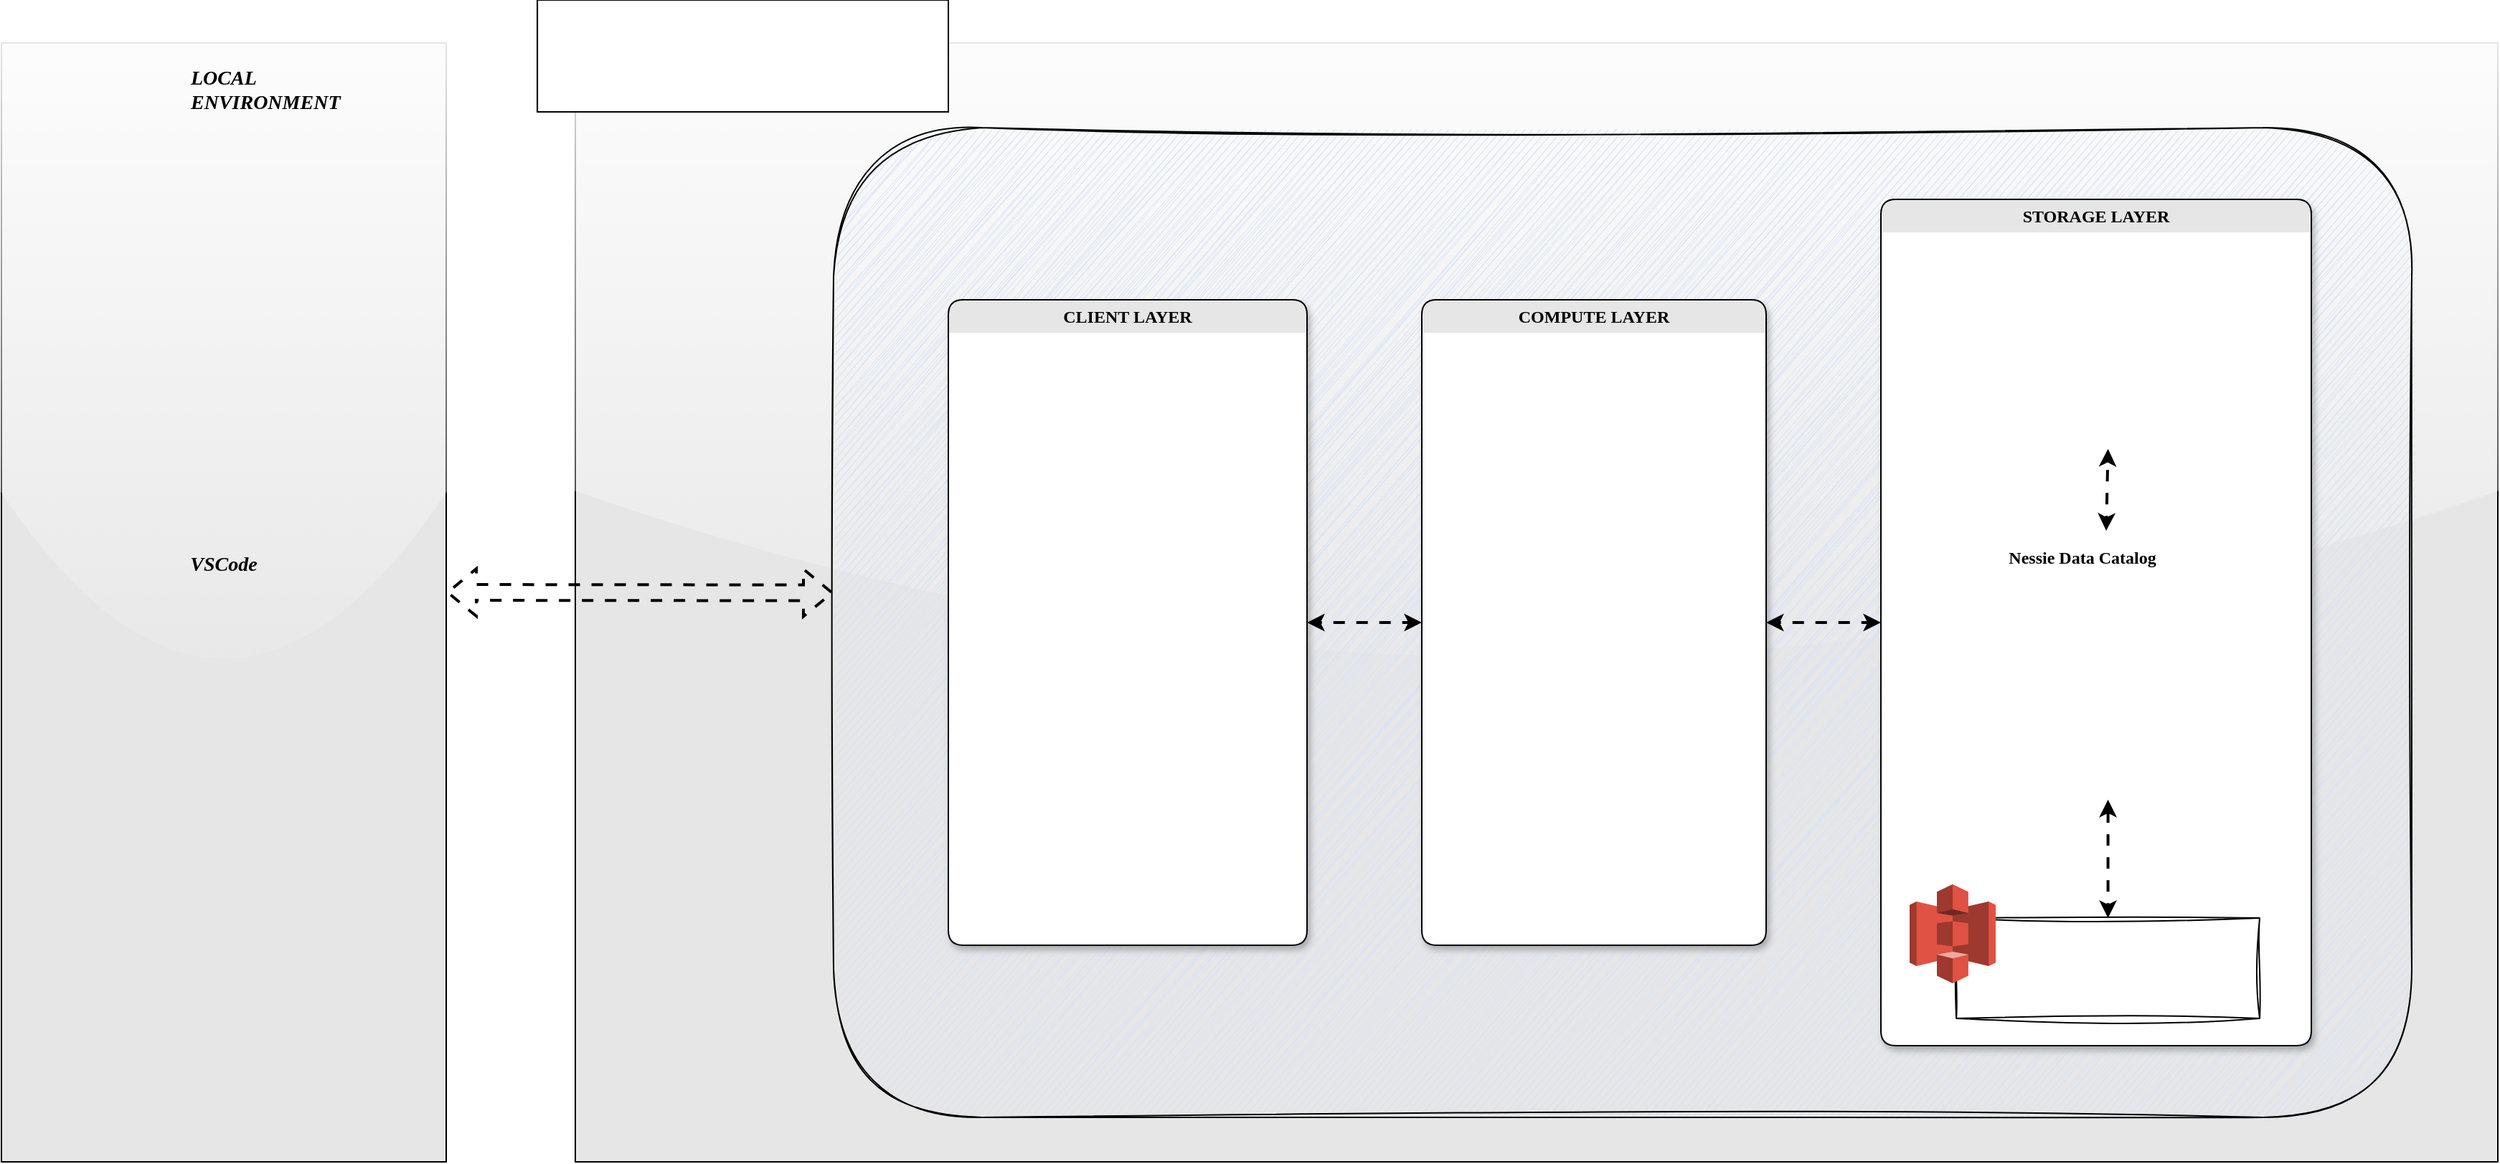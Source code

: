 <mxfile version="24.5.3" type="device">
  <diagram id="2f404044-711c-603c-8f00-f6bb4c023d3c" name="Page-1">
    <mxGraphModel dx="3243" dy="1267" grid="1" gridSize="10" guides="1" tooltips="1" connect="1" arrows="1" fold="1" page="1" pageScale="1" pageWidth="1169" pageHeight="827" background="#ffffff" math="0" shadow="0">
      <root>
        <mxCell id="0" />
        <mxCell id="1" parent="0" />
        <mxCell id="go_0Sb2VIGVqDm2CZV-H-67" value="" style="rounded=0;whiteSpace=wrap;html=1;fillColor=#E6E6E6;shadow=0;glass=1;" vertex="1" parent="1">
          <mxGeometry x="-190" y="30" width="1340" height="780" as="geometry" />
        </mxCell>
        <mxCell id="go_0Sb2VIGVqDm2CZV-H-74" value="" style="rounded=1;whiteSpace=wrap;html=1;fillColor=#D6E2FA;sketch=1;curveFitting=1;jiggle=2;gradientColor=none;" vertex="1" parent="1">
          <mxGeometry x="-10" y="89" width="1100" height="690" as="geometry" />
        </mxCell>
        <mxCell id="go_0Sb2VIGVqDm2CZV-H-84" value="&lt;font face=&quot;Comic Sans MS&quot;&gt;STORAGE LAYER&lt;/font&gt;" style="swimlane;whiteSpace=wrap;html=1;glass=0;swimlaneLine=0;rounded=1;shadow=1;fillColor=#E6E6E6;swimlaneFillColor=default;" vertex="1" parent="1">
          <mxGeometry x="720" y="139" width="300" height="590" as="geometry" />
        </mxCell>
        <mxCell id="go_0Sb2VIGVqDm2CZV-H-69" value="" style="rounded=0;whiteSpace=wrap;html=1;sketch=1;curveFitting=1;jiggle=2;" vertex="1" parent="1">
          <mxGeometry x="772.57" y="640" width="211.43" height="70" as="geometry" />
        </mxCell>
        <mxCell id="27" style="edgeStyle=orthogonalEdgeStyle;rounded=0;html=1;labelBackgroundColor=#ffffff;jettySize=auto;orthogonalLoop=1;strokeColor=#4277BB;fontColor=#000000;strokeWidth=2;endSize=4;startSize=4;startArrow=classic;startFill=1;" parent="1" target="10" edge="1">
          <mxGeometry relative="1" as="geometry">
            <Array as="points">
              <mxPoint x="425" y="439" />
              <mxPoint x="755" y="439" />
            </Array>
            <mxPoint x="425" y="359" as="sourcePoint" />
          </mxGeometry>
        </mxCell>
        <mxCell id="28" style="edgeStyle=orthogonalEdgeStyle;rounded=0;html=1;labelBackgroundColor=#ffffff;jettySize=auto;orthogonalLoop=1;strokeColor=#4277BB;fontColor=#000000;strokeWidth=2;endSize=4;startSize=4;startArrow=classic;startFill=1;" parent="1" target="9" edge="1">
          <mxGeometry relative="1" as="geometry">
            <Array as="points">
              <mxPoint x="535" y="439" />
              <mxPoint x="635" y="439" />
            </Array>
            <mxPoint x="535" y="359" as="sourcePoint" />
          </mxGeometry>
        </mxCell>
        <mxCell id="aSAiSFxXmzTTxDjaJQe3-65" value="" style="shape=image;verticalLabelPosition=bottom;labelBackgroundColor=default;verticalAlign=top;aspect=fixed;imageAspect=0;image=https://1000logos.net/wp-content/uploads/2022/07/Kubernetes-Logo.png;" parent="1" vertex="1">
          <mxGeometry x="496" y="39" width="177.78" height="100" as="geometry" />
        </mxCell>
        <mxCell id="go_0Sb2VIGVqDm2CZV-H-62" value="" style="shape=image;verticalLabelPosition=bottom;labelBackgroundColor=default;verticalAlign=top;aspect=fixed;imageAspect=0;image=https://min.io/resources/img/logo/MINIO_wordmark.png;" vertex="1" parent="1">
          <mxGeometry x="824.39" y="664.5" width="139.22" height="21" as="geometry" />
        </mxCell>
        <mxCell id="go_0Sb2VIGVqDm2CZV-H-70" value="" style="outlineConnect=0;dashed=0;verticalLabelPosition=bottom;verticalAlign=top;align=center;html=1;shape=mxgraph.aws3.s3;fillColor=#E05243;gradientColor=none;" vertex="1" parent="1">
          <mxGeometry x="740" y="616.5" width="60" height="69" as="geometry" />
        </mxCell>
        <mxCell id="go_0Sb2VIGVqDm2CZV-H-71" value="" style="endArrow=classic;startArrow=classic;html=1;rounded=0;flowAnimation=1;exitX=0.5;exitY=0;exitDx=0;exitDy=0;entryX=0.5;entryY=1;entryDx=0;entryDy=0;strokeWidth=2;" edge="1" parent="1" source="go_0Sb2VIGVqDm2CZV-H-69" target="go_0Sb2VIGVqDm2CZV-H-75">
          <mxGeometry width="50" height="50" relative="1" as="geometry">
            <mxPoint x="819" y="609" as="sourcePoint" />
            <mxPoint x="869" y="559" as="targetPoint" />
          </mxGeometry>
        </mxCell>
        <mxCell id="go_0Sb2VIGVqDm2CZV-H-77" value="" style="group" vertex="1" connectable="0" parent="1">
          <mxGeometry x="799.04" y="399" width="158.5" height="158.5" as="geometry" />
        </mxCell>
        <mxCell id="go_0Sb2VIGVqDm2CZV-H-75" value="" style="shape=image;verticalLabelPosition=bottom;labelBackgroundColor=default;verticalAlign=top;aspect=fixed;imageAspect=0;image=https://encrypted-tbn0.gstatic.com/images?q=tbn:ANd9GcRPaELI27m4OFY34pZglCr76-hxtb92p1v3AQ&amp;s;" vertex="1" parent="go_0Sb2VIGVqDm2CZV-H-77">
          <mxGeometry width="158.5" height="158.5" as="geometry" />
        </mxCell>
        <mxCell id="go_0Sb2VIGVqDm2CZV-H-76" value="" style="shape=image;verticalLabelPosition=bottom;labelBackgroundColor=default;verticalAlign=top;aspect=fixed;imageAspect=0;image=https://cdn.icon-icons.com/icons2/2415/PNG/512/postgresql_plain_wordmark_logo_icon_146390.png;" vertex="1" parent="go_0Sb2VIGVqDm2CZV-H-77">
          <mxGeometry x="98" y="10" width="52" height="52" as="geometry" />
        </mxCell>
        <mxCell id="go_0Sb2VIGVqDm2CZV-H-78" value="&lt;b&gt;&lt;font face=&quot;Comic Sans MS&quot;&gt;Nessie Data Catalog&lt;/font&gt;&lt;/b&gt;" style="text;html=1;align=center;verticalAlign=middle;whiteSpace=wrap;rounded=0;fillColor=default;sketch=1;curveFitting=1;jiggle=2;" vertex="1" parent="1">
          <mxGeometry x="785.83" y="369" width="149.04" height="40" as="geometry" />
        </mxCell>
        <mxCell id="go_0Sb2VIGVqDm2CZV-H-79" value="" style="shape=image;verticalLabelPosition=bottom;labelBackgroundColor=default;verticalAlign=top;aspect=fixed;imageAspect=0;image=https://www.dremio.com/wp-content/uploads/2021/06/iceberg-logo-with-name.png;" vertex="1" parent="1">
          <mxGeometry x="815.79" y="189" width="125.01" height="124" as="geometry" />
        </mxCell>
        <mxCell id="go_0Sb2VIGVqDm2CZV-H-80" value="" style="endArrow=classic;startArrow=classic;html=1;rounded=0;flowAnimation=1;exitX=0.612;exitY=0.025;exitDx=0;exitDy=0;entryX=0.5;entryY=1;entryDx=0;entryDy=0;exitPerimeter=0;strokeWidth=2;" edge="1" parent="1" source="go_0Sb2VIGVqDm2CZV-H-78" target="go_0Sb2VIGVqDm2CZV-H-79">
          <mxGeometry width="50" height="50" relative="1" as="geometry">
            <mxPoint x="888" y="650" as="sourcePoint" />
            <mxPoint x="888" y="568" as="targetPoint" />
          </mxGeometry>
        </mxCell>
        <mxCell id="go_0Sb2VIGVqDm2CZV-H-85" value="&lt;font face=&quot;Comic Sans MS&quot;&gt;COMPUTE LAYER&lt;/font&gt;" style="swimlane;whiteSpace=wrap;html=1;glass=0;swimlaneLine=0;rounded=1;shadow=1;fillColor=#E6E6E6;swimlaneFillColor=default;" vertex="1" parent="1">
          <mxGeometry x="400" y="209" width="240" height="450" as="geometry" />
        </mxCell>
        <mxCell id="go_0Sb2VIGVqDm2CZV-H-83" value="" style="shape=image;verticalLabelPosition=bottom;labelBackgroundColor=default;verticalAlign=top;aspect=fixed;imageAspect=0;image=https://upload.wikimedia.org/wikipedia/commons/thumb/5/57/Trino-logo-w-bk.svg/1200px-Trino-logo-w-bk.svg.png;" vertex="1" parent="go_0Sb2VIGVqDm2CZV-H-85">
          <mxGeometry x="37.5" y="250" width="165" height="77.55" as="geometry" />
        </mxCell>
        <mxCell id="go_0Sb2VIGVqDm2CZV-H-82" value="" style="shape=image;verticalLabelPosition=bottom;labelBackgroundColor=default;verticalAlign=top;aspect=fixed;imageAspect=0;image=https://upload.wikimedia.org/wikipedia/commons/thumb/f/f3/Apache_Spark_logo.svg/2560px-Apache_Spark_logo.svg.png;" vertex="1" parent="go_0Sb2VIGVqDm2CZV-H-85">
          <mxGeometry x="40" y="116.93" width="160" height="83.07" as="geometry" />
        </mxCell>
        <mxCell id="go_0Sb2VIGVqDm2CZV-H-86" value="" style="endArrow=classic;startArrow=classic;html=1;rounded=0;flowAnimation=1;exitX=1;exitY=0.5;exitDx=0;exitDy=0;entryX=0;entryY=0.5;entryDx=0;entryDy=0;strokeWidth=2;" edge="1" parent="1" source="go_0Sb2VIGVqDm2CZV-H-85" target="go_0Sb2VIGVqDm2CZV-H-84">
          <mxGeometry width="50" height="50" relative="1" as="geometry">
            <mxPoint x="887" y="380" as="sourcePoint" />
            <mxPoint x="888" y="323" as="targetPoint" />
          </mxGeometry>
        </mxCell>
        <mxCell id="go_0Sb2VIGVqDm2CZV-H-87" value="&lt;font face=&quot;Comic Sans MS&quot;&gt;CLIENT LAYER&lt;/font&gt;" style="swimlane;whiteSpace=wrap;html=1;glass=0;swimlaneLine=0;rounded=1;shadow=1;fillColor=#E6E6E6;swimlaneFillColor=default;" vertex="1" parent="1">
          <mxGeometry x="70" y="209" width="250" height="450" as="geometry" />
        </mxCell>
        <mxCell id="go_0Sb2VIGVqDm2CZV-H-90" value="" style="shape=image;verticalLabelPosition=bottom;labelBackgroundColor=default;verticalAlign=top;aspect=fixed;imageAspect=0;image=https://jupyterhub.readthedocs.io/en/stable/_static/logo.png;" vertex="1" parent="go_0Sb2VIGVqDm2CZV-H-87">
          <mxGeometry x="17.13" y="130" width="215.74" height="68" as="geometry" />
        </mxCell>
        <mxCell id="go_0Sb2VIGVqDm2CZV-H-91" value="" style="shape=image;verticalLabelPosition=bottom;labelBackgroundColor=default;verticalAlign=top;aspect=fixed;imageAspect=0;image=https://upload.wikimedia.org/wikipedia/commons/thumb/f/f8/Python_logo_and_wordmark.svg/2560px-Python_logo_and_wordmark.svg.png;" vertex="1" parent="go_0Sb2VIGVqDm2CZV-H-87">
          <mxGeometry x="20" y="257.63" width="210" height="62.3" as="geometry" />
        </mxCell>
        <mxCell id="go_0Sb2VIGVqDm2CZV-H-92" value="" style="endArrow=classic;startArrow=classic;html=1;rounded=0;flowAnimation=1;exitX=1;exitY=0.5;exitDx=0;exitDy=0;entryX=0;entryY=0.5;entryDx=0;entryDy=0;strokeWidth=2;" edge="1" parent="1" source="go_0Sb2VIGVqDm2CZV-H-87" target="go_0Sb2VIGVqDm2CZV-H-85">
          <mxGeometry width="50" height="50" relative="1" as="geometry">
            <mxPoint x="650" y="444" as="sourcePoint" />
            <mxPoint x="730" y="444" as="targetPoint" />
          </mxGeometry>
        </mxCell>
        <mxCell id="go_0Sb2VIGVqDm2CZV-H-93" value="" style="shape=image;verticalLabelPosition=bottom;labelBackgroundColor=default;verticalAlign=top;aspect=fixed;imageAspect=0;image=https://juanmercadoit.com/wp-content/uploads/2022/02/minikube.png?w=1024;imageBackground=default;imageBorder=default;" vertex="1" parent="1">
          <mxGeometry x="-216.47" width="286.47" height="78" as="geometry" />
        </mxCell>
        <mxCell id="go_0Sb2VIGVqDm2CZV-H-94" value="" style="shape=flexArrow;endArrow=classic;startArrow=classic;html=1;rounded=0;entryX=0;entryY=0.47;entryDx=0;entryDy=0;flowAnimation=1;strokeWidth=2;entryPerimeter=0;" edge="1" parent="1" target="go_0Sb2VIGVqDm2CZV-H-74">
          <mxGeometry width="100" height="100" relative="1" as="geometry">
            <mxPoint x="-280" y="413" as="sourcePoint" />
            <mxPoint x="-180" y="384" as="targetPoint" />
          </mxGeometry>
        </mxCell>
        <mxCell id="go_0Sb2VIGVqDm2CZV-H-95" value="" style="rounded=0;whiteSpace=wrap;html=1;fillColor=#E6E6E6;glass=1;" vertex="1" parent="1">
          <mxGeometry x="-590" y="30" width="310" height="780" as="geometry" />
        </mxCell>
        <mxCell id="go_0Sb2VIGVqDm2CZV-H-97" value="" style="shape=image;verticalLabelPosition=bottom;labelBackgroundColor=default;verticalAlign=top;aspect=fixed;imageAspect=0;image=https://icons.veryicon.com/png/o/business/25d-work-diary/macbook-pro-4.png;imageBackground=none;" vertex="1" parent="1">
          <mxGeometry x="-550" y="37" width="102" height="102" as="geometry" />
        </mxCell>
        <mxCell id="go_0Sb2VIGVqDm2CZV-H-99" value="&lt;b&gt;&lt;font style=&quot;font-size: 14px;&quot; face=&quot;Comic Sans MS&quot;&gt;&lt;i&gt;LOCAL &lt;br&gt;ENVIRONMENT&lt;/i&gt;&lt;/font&gt;&lt;/b&gt;" style="text;html=1;align=left;verticalAlign=middle;whiteSpace=wrap;rounded=0;" vertex="1" parent="1">
          <mxGeometry x="-460" y="48" width="180" height="30" as="geometry" />
        </mxCell>
        <mxCell id="go_0Sb2VIGVqDm2CZV-H-102" value="" style="group" vertex="1" connectable="0" parent="1">
          <mxGeometry x="-490" y="297" width="110" height="112" as="geometry" />
        </mxCell>
        <mxCell id="go_0Sb2VIGVqDm2CZV-H-100" value="" style="shape=image;verticalLabelPosition=bottom;labelBackgroundColor=default;verticalAlign=top;aspect=fixed;imageAspect=0;image=https://upload.wikimedia.org/wikipedia/commons/thumb/9/9a/Visual_Studio_Code_1.35_icon.svg/512px-Visual_Studio_Code_1.35_icon.svg.png?20210804221519;" vertex="1" parent="go_0Sb2VIGVqDm2CZV-H-102">
          <mxGeometry x="20" width="82" height="82" as="geometry" />
        </mxCell>
        <mxCell id="go_0Sb2VIGVqDm2CZV-H-101" value="&lt;b&gt;&lt;font style=&quot;font-size: 14px;&quot; face=&quot;Comic Sans MS&quot;&gt;&lt;i&gt;VSCode&lt;/i&gt;&lt;/font&gt;&lt;/b&gt;" style="text;html=1;align=center;verticalAlign=middle;whiteSpace=wrap;rounded=0;" vertex="1" parent="go_0Sb2VIGVqDm2CZV-H-102">
          <mxGeometry y="82" width="110" height="30" as="geometry" />
        </mxCell>
        <mxCell id="go_0Sb2VIGVqDm2CZV-H-103" value="" style="shape=image;verticalLabelPosition=bottom;labelBackgroundColor=default;verticalAlign=top;aspect=fixed;imageAspect=0;image=https://media.licdn.com/dms/image/D4D12AQFKVPtHnmBS6A/article-cover_image-shrink_720_1280/0/1673475445539?e=2147483647&amp;v=beta&amp;t=jnQPmRyZLHEde48b3WW1nOjDWTkcSiYg82RdAD0Hox8;" vertex="1" parent="1">
          <mxGeometry x="-495.05" y="480" width="120.11" height="118.79" as="geometry" />
        </mxCell>
      </root>
    </mxGraphModel>
  </diagram>
</mxfile>
